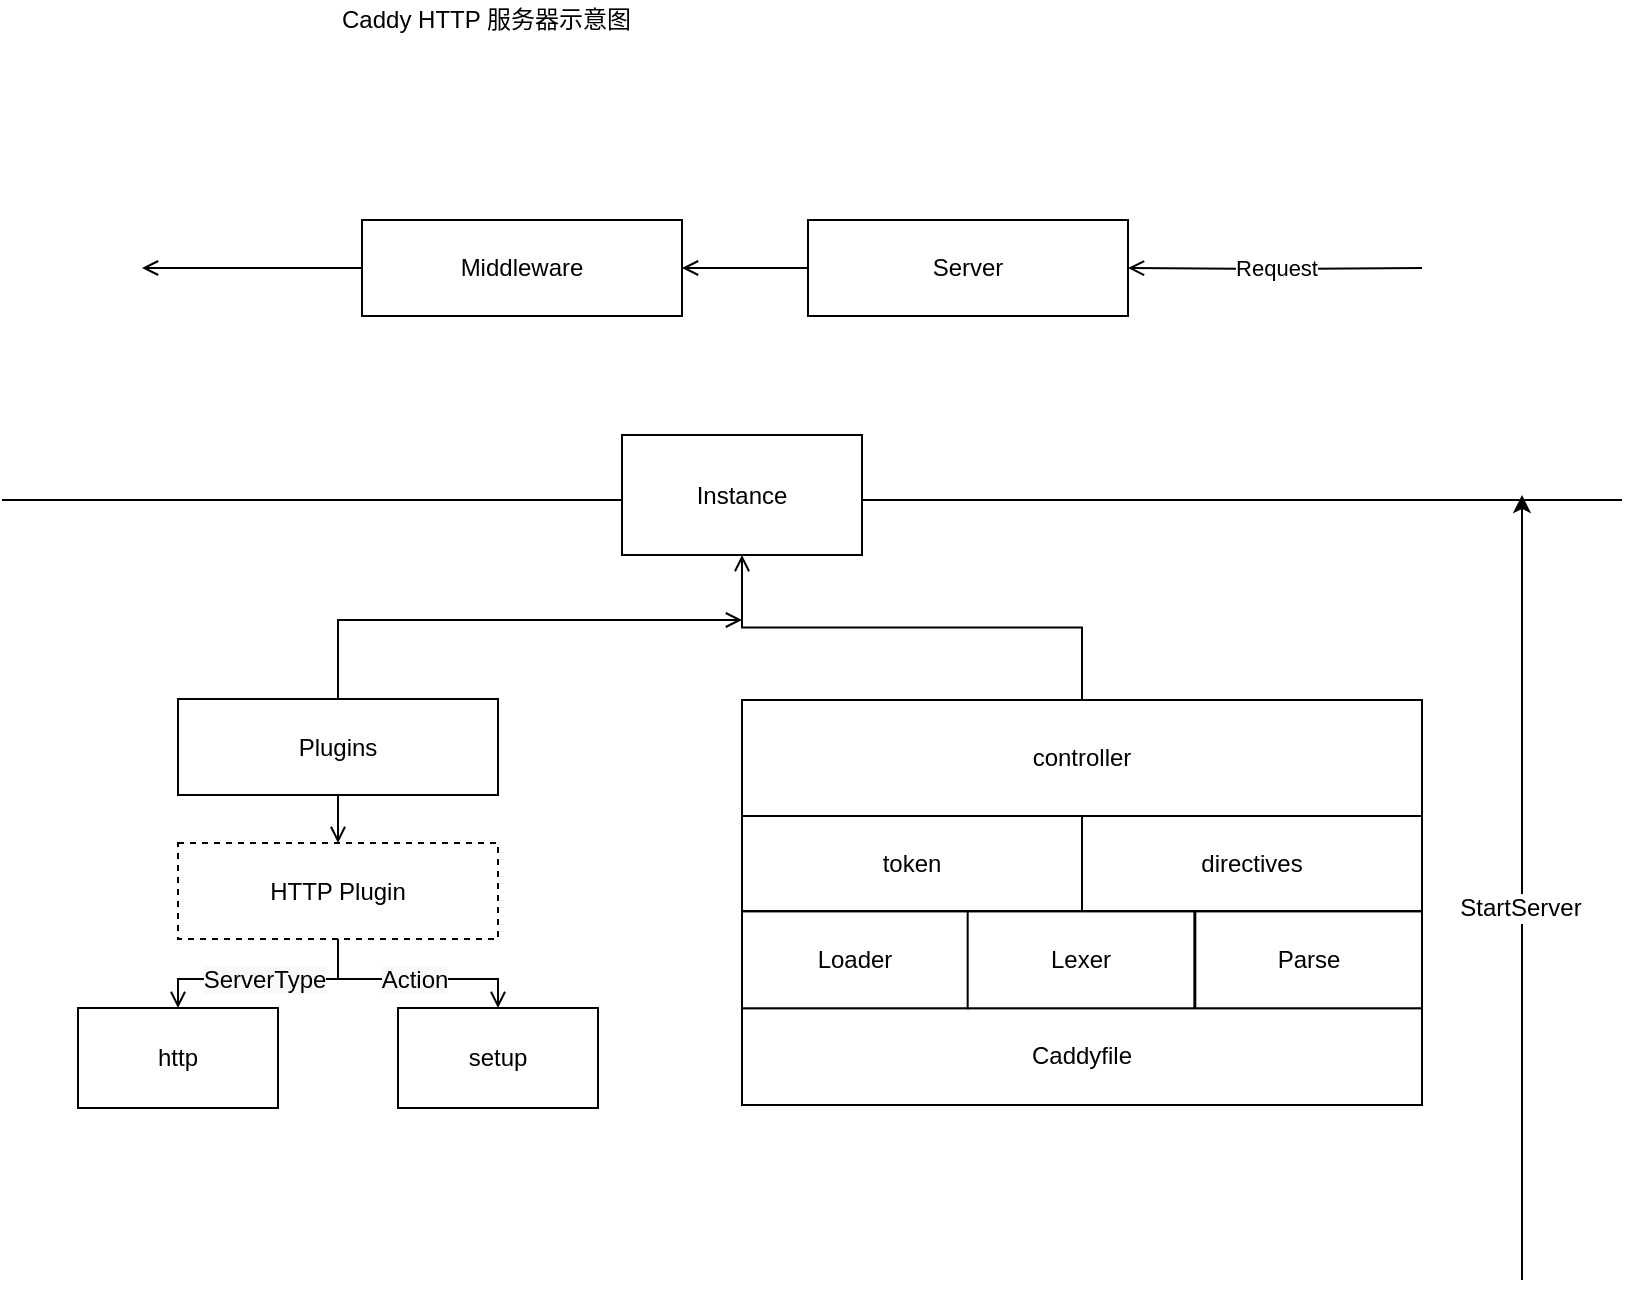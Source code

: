<mxfile pages="1" version="11.2.1" type="github"><diagram id="5o2K3NRohrshbYQ46pgh" name="Page-1"><mxGraphModel dx="1426" dy="747" grid="1" gridSize="10" guides="1" tooltips="1" connect="1" arrows="1" fold="1" page="1" pageScale="1" pageWidth="827" pageHeight="1169" math="0" shadow="0"><root><mxCell id="0"/><mxCell id="1" parent="0"/><mxCell id="hFzhWgYr3MdWgrfbvkk8-15" value="" style="endArrow=none;html=1;" parent="1" edge="1"><mxGeometry width="50" height="50" relative="1" as="geometry"><mxPoint x="10" y="280" as="sourcePoint"/><mxPoint x="820" y="280" as="targetPoint"/></mxGeometry></mxCell><mxCell id="hFzhWgYr3MdWgrfbvkk8-22" value="" style="edgeStyle=orthogonalEdgeStyle;rounded=0;orthogonalLoop=1;jettySize=auto;html=1;endArrow=open;endFill=0;" parent="1" source="hFzhWgYr3MdWgrfbvkk8-16" target="hFzhWgYr3MdWgrfbvkk8-21" edge="1"><mxGeometry relative="1" as="geometry"/></mxCell><mxCell id="34bXwk51d_2_Vaohg-4v-1" style="edgeStyle=orthogonalEdgeStyle;rounded=0;orthogonalLoop=1;jettySize=auto;html=1;exitX=0.5;exitY=0;exitDx=0;exitDy=0;endArrow=open;endFill=0;" edge="1" parent="1" source="hFzhWgYr3MdWgrfbvkk8-16"><mxGeometry relative="1" as="geometry"><mxPoint x="380" y="340" as="targetPoint"/><Array as="points"><mxPoint x="178" y="340"/></Array></mxGeometry></mxCell><mxCell id="hFzhWgYr3MdWgrfbvkk8-16" value="Plugins" style="rounded=0;whiteSpace=wrap;html=1;strokeColor=#000000;" parent="1" vertex="1"><mxGeometry x="98" y="379.5" width="160" height="48" as="geometry"/></mxCell><mxCell id="hFzhWgYr3MdWgrfbvkk8-24" value="&lt;span style=&quot;font-size: 12px ; white-space: normal ; background-color: rgb(248 , 249 , 250)&quot;&gt;ServerType&lt;/span&gt;" style="edgeStyle=orthogonalEdgeStyle;rounded=0;orthogonalLoop=1;jettySize=auto;html=1;endArrow=open;endFill=0;" parent="1" source="hFzhWgYr3MdWgrfbvkk8-21" target="hFzhWgYr3MdWgrfbvkk8-23" edge="1"><mxGeometry relative="1" as="geometry"/></mxCell><mxCell id="hFzhWgYr3MdWgrfbvkk8-26" value="&lt;span style=&quot;font-size: 12px ; white-space: normal ; background-color: rgb(248 , 249 , 250)&quot;&gt;Action&lt;/span&gt;" style="edgeStyle=orthogonalEdgeStyle;rounded=0;orthogonalLoop=1;jettySize=auto;html=1;exitX=0.5;exitY=1;exitDx=0;exitDy=0;endArrow=open;endFill=0;" parent="1" source="hFzhWgYr3MdWgrfbvkk8-21" target="hFzhWgYr3MdWgrfbvkk8-25" edge="1"><mxGeometry relative="1" as="geometry"/></mxCell><mxCell id="hFzhWgYr3MdWgrfbvkk8-21" value="HTTP Plugin" style="rounded=0;whiteSpace=wrap;html=1;strokeColor=#000000;dashed=1;" parent="1" vertex="1"><mxGeometry x="98" y="451.5" width="160" height="48" as="geometry"/></mxCell><mxCell id="hFzhWgYr3MdWgrfbvkk8-23" value="http" style="rounded=0;whiteSpace=wrap;html=1;strokeColor=#000000;" parent="1" vertex="1"><mxGeometry x="48" y="534" width="100" height="50" as="geometry"/></mxCell><mxCell id="hFzhWgYr3MdWgrfbvkk8-20" value="Caddy HTTP 服务器示意图" style="text;html=1;resizable=0;points=[];autosize=1;align=left;verticalAlign=top;spacingTop=-4;" parent="1" vertex="1"><mxGeometry x="178" y="30" width="160" height="20" as="geometry"/></mxCell><mxCell id="hFzhWgYr3MdWgrfbvkk8-25" value="setup" style="rounded=0;whiteSpace=wrap;html=1;strokeColor=#000000;" parent="1" vertex="1"><mxGeometry x="208" y="534" width="100" height="50" as="geometry"/></mxCell><mxCell id="hFzhWgYr3MdWgrfbvkk8-39" value="Request" style="edgeStyle=orthogonalEdgeStyle;rounded=0;orthogonalLoop=1;jettySize=auto;html=1;endArrow=open;endFill=0;entryX=1;entryY=0.5;entryDx=0;entryDy=0;" parent="1" target="hFzhWgYr3MdWgrfbvkk8-32" edge="1"><mxGeometry relative="1" as="geometry"><mxPoint x="720" y="164" as="sourcePoint"/></mxGeometry></mxCell><mxCell id="hFzhWgYr3MdWgrfbvkk8-42" style="edgeStyle=orthogonalEdgeStyle;rounded=0;orthogonalLoop=1;jettySize=auto;html=1;exitX=0;exitY=0.5;exitDx=0;exitDy=0;entryX=1;entryY=0.5;entryDx=0;entryDy=0;endArrow=open;endFill=0;" parent="1" source="hFzhWgYr3MdWgrfbvkk8-32" target="hFzhWgYr3MdWgrfbvkk8-33" edge="1"><mxGeometry relative="1" as="geometry"/></mxCell><mxCell id="hFzhWgYr3MdWgrfbvkk8-32" value="Server" style="rounded=0;whiteSpace=wrap;html=1;strokeColor=#000000;" parent="1" vertex="1"><mxGeometry x="413" y="140" width="160" height="48" as="geometry"/></mxCell><mxCell id="hFzhWgYr3MdWgrfbvkk8-43" style="edgeStyle=orthogonalEdgeStyle;rounded=0;orthogonalLoop=1;jettySize=auto;html=1;exitX=0;exitY=0.5;exitDx=0;exitDy=0;endArrow=open;endFill=0;" parent="1" source="hFzhWgYr3MdWgrfbvkk8-33" edge="1"><mxGeometry relative="1" as="geometry"><mxPoint x="80" y="164" as="targetPoint"/></mxGeometry></mxCell><mxCell id="hFzhWgYr3MdWgrfbvkk8-33" value="Middleware" style="rounded=0;whiteSpace=wrap;html=1;strokeColor=#000000;" parent="1" vertex="1"><mxGeometry x="190" y="140" width="160" height="48" as="geometry"/></mxCell><mxCell id="hFzhWgYr3MdWgrfbvkk8-1" value="Caddyfile" style="rounded=0;whiteSpace=wrap;html=1;strokeColor=#000000;" parent="1" vertex="1"><mxGeometry x="380" y="534.09" width="340" height="48.41" as="geometry"/></mxCell><mxCell id="hFzhWgYr3MdWgrfbvkk8-2" value="Loader" style="rounded=0;whiteSpace=wrap;html=1;strokeColor=#000000;" parent="1" vertex="1"><mxGeometry x="380" y="485.722" width="113.333" height="48.41" as="geometry"/></mxCell><mxCell id="hFzhWgYr3MdWgrfbvkk8-3" value="Lexer" style="rounded=0;whiteSpace=wrap;html=1;strokeColor=#000000;" parent="1" vertex="1"><mxGeometry x="492.833" y="485.722" width="113.333" height="48.41" as="geometry"/></mxCell><mxCell id="hFzhWgYr3MdWgrfbvkk8-4" value="Parse" style="rounded=0;whiteSpace=wrap;html=1;strokeColor=#000000;" parent="1" vertex="1"><mxGeometry x="606.667" y="485.722" width="113.333" height="48.41" as="geometry"/></mxCell><mxCell id="hFzhWgYr3MdWgrfbvkk8-5" value="token" style="rounded=0;whiteSpace=wrap;html=1;strokeColor=#000000;" parent="1" vertex="1"><mxGeometry x="380" y="437.5" width="170" height="48" as="geometry"/></mxCell><mxCell id="hFzhWgYr3MdWgrfbvkk8-6" value="directives" style="rounded=0;whiteSpace=wrap;html=1;strokeColor=#000000;" parent="1" vertex="1"><mxGeometry x="550" y="437.5" width="170" height="48" as="geometry"/></mxCell><mxCell id="34bXwk51d_2_Vaohg-4v-6" style="edgeStyle=orthogonalEdgeStyle;rounded=0;orthogonalLoop=1;jettySize=auto;html=1;exitX=0.5;exitY=0;exitDx=0;exitDy=0;entryX=0.5;entryY=1;entryDx=0;entryDy=0;endArrow=open;endFill=0;" edge="1" parent="1" source="hFzhWgYr3MdWgrfbvkk8-7" target="hFzhWgYr3MdWgrfbvkk8-47"><mxGeometry relative="1" as="geometry"/></mxCell><mxCell id="hFzhWgYr3MdWgrfbvkk8-7" value="controller" style="rounded=0;whiteSpace=wrap;html=1;strokeColor=#000000;" parent="1" vertex="1"><mxGeometry x="380" y="380" width="340" height="58" as="geometry"/></mxCell><mxCell id="hFzhWgYr3MdWgrfbvkk8-47" value="Instance" style="rounded=0;whiteSpace=wrap;html=1;" parent="1" vertex="1"><mxGeometry x="320" y="247.5" width="120" height="60" as="geometry"/></mxCell><mxCell id="hFzhWgYr3MdWgrfbvkk8-48" value="" style="endArrow=classic;html=1;" parent="1" edge="1"><mxGeometry width="50" height="50" relative="1" as="geometry"><mxPoint x="770" y="670" as="sourcePoint"/><mxPoint x="770" y="277.5" as="targetPoint"/></mxGeometry></mxCell><mxCell id="hFzhWgYr3MdWgrfbvkk8-49" value="StartServer" style="text;html=1;resizable=0;points=[];align=center;verticalAlign=middle;labelBackgroundColor=#ffffff;" parent="hFzhWgYr3MdWgrfbvkk8-48" vertex="1" connectable="0"><mxGeometry x="-0.051" y="1" relative="1" as="geometry"><mxPoint as="offset"/></mxGeometry></mxCell></root></mxGraphModel></diagram></mxfile>